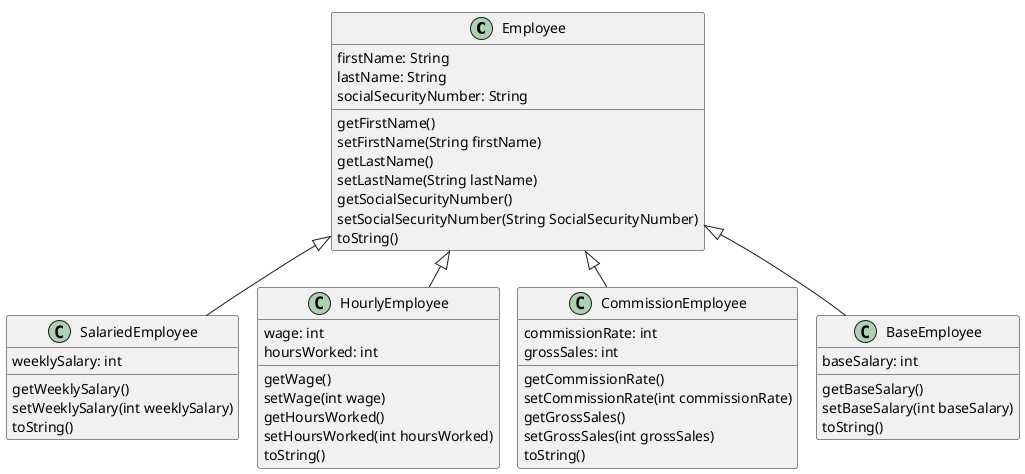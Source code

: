 @startuml
!pragma layout smetana

class Employee
{
    firstName: String
    lastName: String
    socialSecurityNumber: String

    getFirstName()
    setFirstName(String firstName)
    getLastName()
    setLastName(String lastName)
    getSocialSecurityNumber()
    setSocialSecurityNumber(String SocialSecurityNumber)
    toString()

}

class SalariedEmployee
{
    weeklySalary: int

    getWeeklySalary()
    setWeeklySalary(int weeklySalary)
    toString()
}
Employee <|-- SalariedEmployee

class HourlyEmployee
{
    wage: int
    hoursWorked: int

    getWage()
    setWage(int wage)
    getHoursWorked()
    setHoursWorked(int hoursWorked)
    toString()
}
Employee <|-- HourlyEmployee

class CommissionEmployee
{
    commissionRate: int
    grossSales: int

    getCommissionRate()
    setCommissionRate(int commissionRate)
    getGrossSales()
    setGrossSales(int grossSales)
    toString()
}
Employee <|-- CommissionEmployee

class BaseEmployee
{
    baseSalary: int

    getBaseSalary()
    setBaseSalary(int baseSalary)
    toString()
}
Employee <|-- BaseEmployee
@enduml